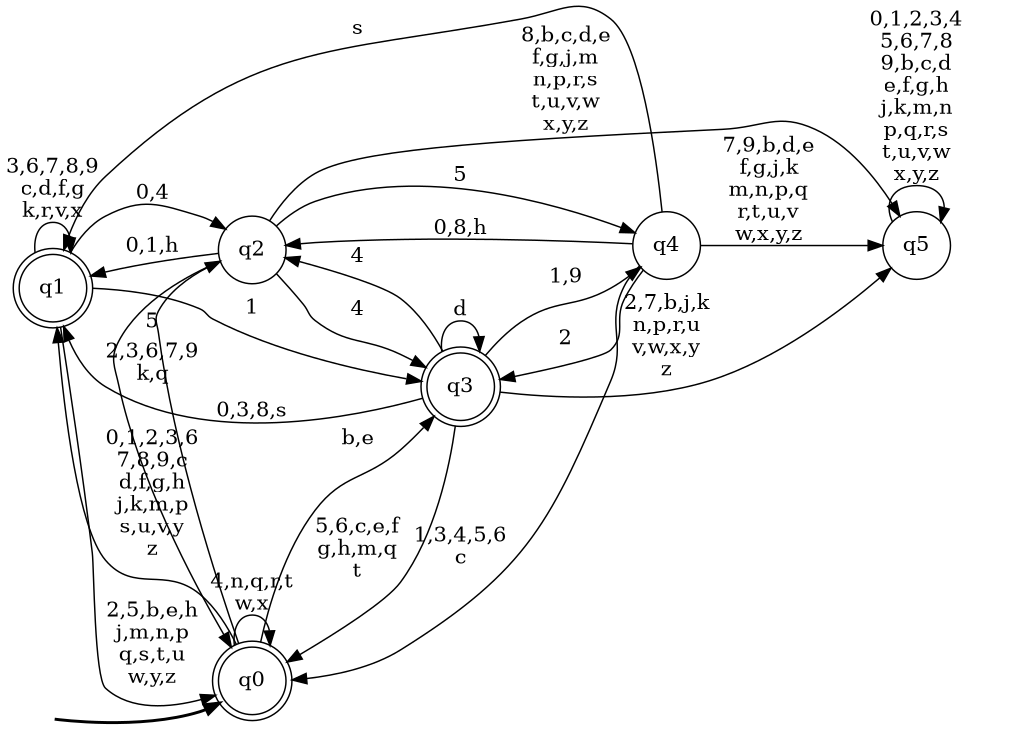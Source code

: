 digraph BlueStar {
__start0 [style = invis, shape = none, label = "", width = 0, height = 0];

rankdir=LR;
size="8,5";

s0 [style="rounded,filled", color="black", fillcolor="white" shape="doublecircle", label="q0"];
s1 [style="rounded,filled", color="black", fillcolor="white" shape="doublecircle", label="q1"];
s2 [style="filled", color="black", fillcolor="white" shape="circle", label="q2"];
s3 [style="rounded,filled", color="black", fillcolor="white" shape="doublecircle", label="q3"];
s4 [style="filled", color="black", fillcolor="white" shape="circle", label="q4"];
s5 [style="filled", color="black", fillcolor="white" shape="circle", label="q5"];
subgraph cluster_main { 
	graph [pad=".75", ranksep="0.15", nodesep="0.15"];
	 style=invis; 
	__start0 -> s0 [penwidth=2];
}
s0 -> s0 [label="4,n,q,r,t\nw,x"];
s0 -> s1 [label="0,1,2,3,6\n7,8,9,c\nd,f,g,h\nj,k,m,p\ns,u,v,y\nz"];
s0 -> s2 [label="5"];
s0 -> s3 [label="b,e"];
s1 -> s0 [label="2,5,b,e,h\nj,m,n,p\nq,s,t,u\nw,y,z"];
s1 -> s1 [label="3,6,7,8,9\nc,d,f,g\nk,r,v,x"];
s1 -> s2 [label="0,4"];
s1 -> s3 [label="1"];
s2 -> s0 [label="2,3,6,7,9\nk,q"];
s2 -> s1 [label="0,1,h"];
s2 -> s3 [label="4"];
s2 -> s4 [label="5"];
s2 -> s5 [label="8,b,c,d,e\nf,g,j,m\nn,p,r,s\nt,u,v,w\nx,y,z"];
s3 -> s0 [label="5,6,c,e,f\ng,h,m,q\nt"];
s3 -> s1 [label="0,3,8,s"];
s3 -> s2 [label="4"];
s3 -> s3 [label="d"];
s3 -> s4 [label="1,9"];
s3 -> s5 [label="2,7,b,j,k\nn,p,r,u\nv,w,x,y\nz"];
s4 -> s0 [label="1,3,4,5,6\nc"];
s4 -> s1 [label="s"];
s4 -> s2 [label="0,8,h"];
s4 -> s3 [label="2"];
s4 -> s5 [label="7,9,b,d,e\nf,g,j,k\nm,n,p,q\nr,t,u,v\nw,x,y,z"];
s5 -> s5 [label="0,1,2,3,4\n5,6,7,8\n9,b,c,d\ne,f,g,h\nj,k,m,n\np,q,r,s\nt,u,v,w\nx,y,z"];

}